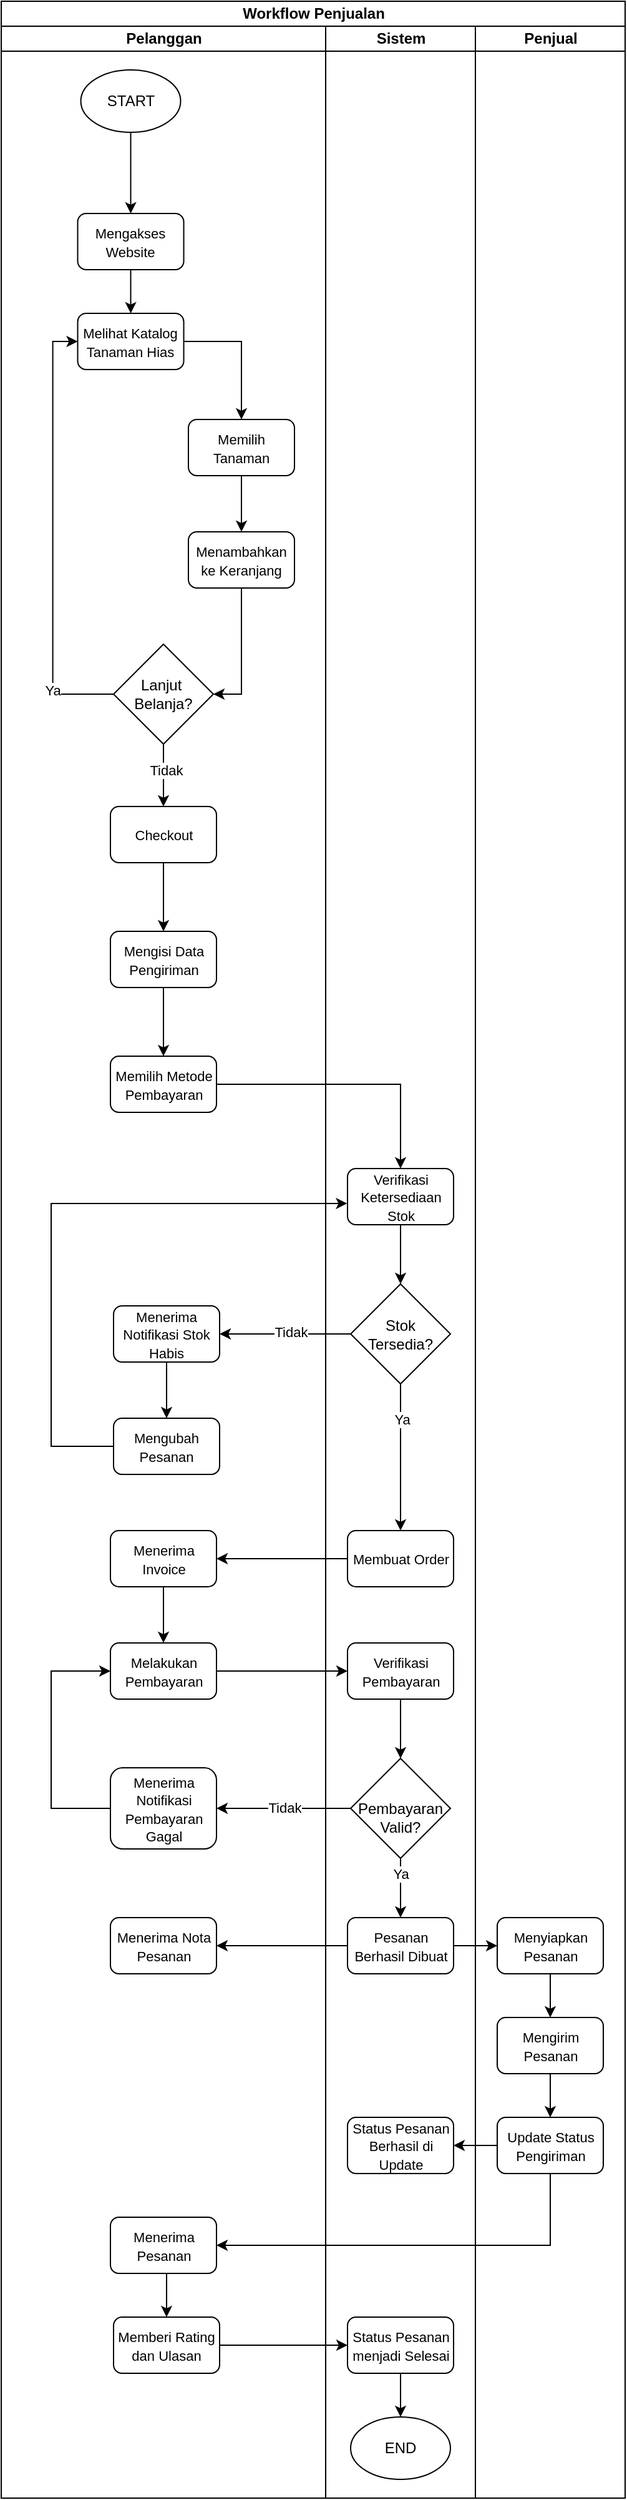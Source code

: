 <mxfile version="26.3.0">
  <diagram name="Page-1" id="W5e96Fal64FUyldFSSKt">
    <mxGraphModel dx="541" dy="512" grid="1" gridSize="10" guides="1" tooltips="1" connect="1" arrows="1" fold="1" page="1" pageScale="1" pageWidth="827" pageHeight="1169" math="0" shadow="0">
      <root>
        <mxCell id="0" />
        <mxCell id="1" parent="0" />
        <mxCell id="17p4rllL8ngChfZECeuH-1" value="Workflow Penjualan" style="swimlane;childLayout=stackLayout;resizeParent=1;resizeParentMax=0;startSize=20;html=1;" parent="1" vertex="1">
          <mxGeometry x="250.0" y="105" width="500" height="2000" as="geometry">
            <mxRectangle x="230.0" y="140" width="60" height="30" as="alternateBounds" />
          </mxGeometry>
        </mxCell>
        <mxCell id="17p4rllL8ngChfZECeuH-2" value="Pelanggan" style="swimlane;startSize=20;html=1;" parent="17p4rllL8ngChfZECeuH-1" vertex="1">
          <mxGeometry y="20" width="260" height="1980" as="geometry" />
        </mxCell>
        <mxCell id="17p4rllL8ngChfZECeuH-18" style="edgeStyle=orthogonalEdgeStyle;rounded=0;orthogonalLoop=1;jettySize=auto;html=1;exitX=0.5;exitY=1;exitDx=0;exitDy=0;entryX=0.5;entryY=0;entryDx=0;entryDy=0;" parent="17p4rllL8ngChfZECeuH-2" source="17p4rllL8ngChfZECeuH-6" target="17p4rllL8ngChfZECeuH-7" edge="1">
          <mxGeometry relative="1" as="geometry" />
        </mxCell>
        <mxCell id="17p4rllL8ngChfZECeuH-6" value="START" style="ellipse;whiteSpace=wrap;html=1;" parent="17p4rllL8ngChfZECeuH-2" vertex="1">
          <mxGeometry x="63.76" y="35" width="80" height="50" as="geometry" />
        </mxCell>
        <mxCell id="17p4rllL8ngChfZECeuH-7" value="&lt;font style=&quot;font-size: 11px;&quot;&gt;Mengakses Website&lt;/font&gt;" style="rounded=1;whiteSpace=wrap;html=1;" parent="17p4rllL8ngChfZECeuH-2" vertex="1">
          <mxGeometry x="61.26" y="150" width="85" height="45" as="geometry" />
        </mxCell>
        <mxCell id="Ji_sPaUK6hrwkv3zHSvW-4" value="" style="edgeStyle=orthogonalEdgeStyle;rounded=0;orthogonalLoop=1;jettySize=auto;html=1;exitX=0.5;exitY=1;exitDx=0;exitDy=0;entryX=0.5;entryY=0;entryDx=0;entryDy=0;" edge="1" parent="17p4rllL8ngChfZECeuH-2" source="17p4rllL8ngChfZECeuH-7" target="Ji_sPaUK6hrwkv3zHSvW-3">
          <mxGeometry relative="1" as="geometry">
            <mxPoint x="353.76" y="290" as="sourcePoint" />
            <mxPoint x="351.76" y="415" as="targetPoint" />
          </mxGeometry>
        </mxCell>
        <mxCell id="Ji_sPaUK6hrwkv3zHSvW-15" style="edgeStyle=orthogonalEdgeStyle;rounded=0;orthogonalLoop=1;jettySize=auto;html=1;exitX=1;exitY=0.5;exitDx=0;exitDy=0;" edge="1" parent="17p4rllL8ngChfZECeuH-2" source="Ji_sPaUK6hrwkv3zHSvW-3" target="Ji_sPaUK6hrwkv3zHSvW-5">
          <mxGeometry relative="1" as="geometry">
            <mxPoint x="183.76" y="252.655" as="targetPoint" />
          </mxGeometry>
        </mxCell>
        <mxCell id="Ji_sPaUK6hrwkv3zHSvW-3" value="&lt;font style=&quot;font-size: 11px;&quot;&gt;Melihat Katalog Tanaman Hias&lt;/font&gt;" style="rounded=1;whiteSpace=wrap;html=1;" vertex="1" parent="17p4rllL8ngChfZECeuH-2">
          <mxGeometry x="61.26" y="230" width="85" height="45" as="geometry" />
        </mxCell>
        <mxCell id="Ji_sPaUK6hrwkv3zHSvW-16" style="edgeStyle=orthogonalEdgeStyle;rounded=0;orthogonalLoop=1;jettySize=auto;html=1;" edge="1" parent="17p4rllL8ngChfZECeuH-2" source="Ji_sPaUK6hrwkv3zHSvW-5" target="Ji_sPaUK6hrwkv3zHSvW-6">
          <mxGeometry relative="1" as="geometry" />
        </mxCell>
        <mxCell id="Ji_sPaUK6hrwkv3zHSvW-5" value="&lt;font style=&quot;font-size: 11px;&quot;&gt;Memilih Tanaman&lt;/font&gt;" style="rounded=1;whiteSpace=wrap;html=1;" vertex="1" parent="17p4rllL8ngChfZECeuH-2">
          <mxGeometry x="150" y="315" width="85" height="45" as="geometry" />
        </mxCell>
        <mxCell id="Ji_sPaUK6hrwkv3zHSvW-17" style="edgeStyle=orthogonalEdgeStyle;rounded=0;orthogonalLoop=1;jettySize=auto;html=1;exitX=0.5;exitY=1;exitDx=0;exitDy=0;entryX=1;entryY=0.5;entryDx=0;entryDy=0;" edge="1" parent="17p4rllL8ngChfZECeuH-2" source="Ji_sPaUK6hrwkv3zHSvW-6" target="Ji_sPaUK6hrwkv3zHSvW-7">
          <mxGeometry relative="1" as="geometry">
            <mxPoint x="176.553" y="545" as="targetPoint" />
          </mxGeometry>
        </mxCell>
        <mxCell id="Ji_sPaUK6hrwkv3zHSvW-6" value="&lt;font style=&quot;font-size: 11px;&quot;&gt;Menambahkan ke Keranjang&lt;/font&gt;" style="rounded=1;whiteSpace=wrap;html=1;" vertex="1" parent="17p4rllL8ngChfZECeuH-2">
          <mxGeometry x="150" y="405" width="85" height="45" as="geometry" />
        </mxCell>
        <mxCell id="Ji_sPaUK6hrwkv3zHSvW-18" style="edgeStyle=orthogonalEdgeStyle;rounded=0;orthogonalLoop=1;jettySize=auto;html=1;entryX=0;entryY=0.5;entryDx=0;entryDy=0;exitX=0;exitY=0.5;exitDx=0;exitDy=0;" edge="1" parent="17p4rllL8ngChfZECeuH-2" source="Ji_sPaUK6hrwkv3zHSvW-7" target="Ji_sPaUK6hrwkv3zHSvW-3">
          <mxGeometry relative="1" as="geometry">
            <mxPoint x="23.76" y="245" as="targetPoint" />
          </mxGeometry>
        </mxCell>
        <mxCell id="Ji_sPaUK6hrwkv3zHSvW-19" value="Ya" style="edgeLabel;html=1;align=center;verticalAlign=middle;resizable=0;points=[];" vertex="1" connectable="0" parent="Ji_sPaUK6hrwkv3zHSvW-18">
          <mxGeometry x="-0.703" y="1" relative="1" as="geometry">
            <mxPoint as="offset" />
          </mxGeometry>
        </mxCell>
        <mxCell id="Ji_sPaUK6hrwkv3zHSvW-20" style="edgeStyle=orthogonalEdgeStyle;rounded=0;orthogonalLoop=1;jettySize=auto;html=1;exitX=0.5;exitY=1;exitDx=0;exitDy=0;" edge="1" parent="17p4rllL8ngChfZECeuH-2" source="Ji_sPaUK6hrwkv3zHSvW-7" target="Ji_sPaUK6hrwkv3zHSvW-8">
          <mxGeometry relative="1" as="geometry" />
        </mxCell>
        <mxCell id="Ji_sPaUK6hrwkv3zHSvW-21" value="Tidak" style="edgeLabel;html=1;align=center;verticalAlign=middle;resizable=0;points=[];" vertex="1" connectable="0" parent="Ji_sPaUK6hrwkv3zHSvW-20">
          <mxGeometry x="-0.183" y="2" relative="1" as="geometry">
            <mxPoint as="offset" />
          </mxGeometry>
        </mxCell>
        <mxCell id="Ji_sPaUK6hrwkv3zHSvW-7" value="Lanjut&amp;nbsp;&lt;div&gt;Belanja?&lt;/div&gt;" style="rhombus;whiteSpace=wrap;html=1;" vertex="1" parent="17p4rllL8ngChfZECeuH-2">
          <mxGeometry x="90.0" y="495" width="80" height="80" as="geometry" />
        </mxCell>
        <mxCell id="Ji_sPaUK6hrwkv3zHSvW-22" style="edgeStyle=orthogonalEdgeStyle;rounded=0;orthogonalLoop=1;jettySize=auto;html=1;exitX=0.5;exitY=1;exitDx=0;exitDy=0;" edge="1" parent="17p4rllL8ngChfZECeuH-2" source="Ji_sPaUK6hrwkv3zHSvW-8" target="Ji_sPaUK6hrwkv3zHSvW-9">
          <mxGeometry relative="1" as="geometry" />
        </mxCell>
        <mxCell id="Ji_sPaUK6hrwkv3zHSvW-8" value="&lt;span style=&quot;font-size: 11px;&quot;&gt;Checkout&lt;/span&gt;" style="rounded=1;whiteSpace=wrap;html=1;" vertex="1" parent="17p4rllL8ngChfZECeuH-2">
          <mxGeometry x="87.5" y="625" width="85" height="45" as="geometry" />
        </mxCell>
        <mxCell id="Ji_sPaUK6hrwkv3zHSvW-23" style="edgeStyle=orthogonalEdgeStyle;rounded=0;orthogonalLoop=1;jettySize=auto;html=1;exitX=0.5;exitY=1;exitDx=0;exitDy=0;entryX=0.5;entryY=0;entryDx=0;entryDy=0;" edge="1" parent="17p4rllL8ngChfZECeuH-2" source="Ji_sPaUK6hrwkv3zHSvW-9" target="Ji_sPaUK6hrwkv3zHSvW-10">
          <mxGeometry relative="1" as="geometry" />
        </mxCell>
        <mxCell id="Ji_sPaUK6hrwkv3zHSvW-9" value="&lt;span style=&quot;font-size: 11px;&quot;&gt;Mengisi Data Pengiriman&lt;/span&gt;" style="rounded=1;whiteSpace=wrap;html=1;" vertex="1" parent="17p4rllL8ngChfZECeuH-2">
          <mxGeometry x="87.5" y="725" width="85" height="45" as="geometry" />
        </mxCell>
        <mxCell id="Ji_sPaUK6hrwkv3zHSvW-10" value="&lt;span style=&quot;font-size: 11px;&quot;&gt;Memilih Metode Pembayaran&lt;/span&gt;" style="rounded=1;whiteSpace=wrap;html=1;" vertex="1" parent="17p4rllL8ngChfZECeuH-2">
          <mxGeometry x="87.5" y="825" width="85" height="45" as="geometry" />
        </mxCell>
        <mxCell id="Ji_sPaUK6hrwkv3zHSvW-27" style="edgeStyle=orthogonalEdgeStyle;rounded=0;orthogonalLoop=1;jettySize=auto;html=1;exitX=0.5;exitY=1;exitDx=0;exitDy=0;entryX=0.5;entryY=0;entryDx=0;entryDy=0;" edge="1" parent="17p4rllL8ngChfZECeuH-2" source="Ji_sPaUK6hrwkv3zHSvW-13" target="Ji_sPaUK6hrwkv3zHSvW-14">
          <mxGeometry relative="1" as="geometry" />
        </mxCell>
        <mxCell id="Ji_sPaUK6hrwkv3zHSvW-13" value="&lt;span style=&quot;font-size: 11px;&quot;&gt;Menerima Notifikasi Stok Habis&lt;/span&gt;" style="rounded=1;whiteSpace=wrap;html=1;" vertex="1" parent="17p4rllL8ngChfZECeuH-2">
          <mxGeometry x="90" y="1025" width="85" height="45" as="geometry" />
        </mxCell>
        <mxCell id="Ji_sPaUK6hrwkv3zHSvW-14" value="&lt;span style=&quot;font-size: 11px;&quot;&gt;Mengubah Pesanan&lt;/span&gt;" style="rounded=1;whiteSpace=wrap;html=1;" vertex="1" parent="17p4rllL8ngChfZECeuH-2">
          <mxGeometry x="90" y="1115" width="85" height="45" as="geometry" />
        </mxCell>
        <mxCell id="Ji_sPaUK6hrwkv3zHSvW-39" style="edgeStyle=orthogonalEdgeStyle;rounded=0;orthogonalLoop=1;jettySize=auto;html=1;exitX=0.5;exitY=1;exitDx=0;exitDy=0;entryX=0.5;entryY=0;entryDx=0;entryDy=0;" edge="1" parent="17p4rllL8ngChfZECeuH-2" source="Ji_sPaUK6hrwkv3zHSvW-34" target="Ji_sPaUK6hrwkv3zHSvW-38">
          <mxGeometry relative="1" as="geometry" />
        </mxCell>
        <mxCell id="Ji_sPaUK6hrwkv3zHSvW-34" value="&lt;span style=&quot;font-size: 11px;&quot;&gt;Menerima Invoice&lt;/span&gt;" style="rounded=1;whiteSpace=wrap;html=1;" vertex="1" parent="17p4rllL8ngChfZECeuH-2">
          <mxGeometry x="87.5" y="1205" width="85" height="45" as="geometry" />
        </mxCell>
        <mxCell id="Ji_sPaUK6hrwkv3zHSvW-38" value="&lt;span style=&quot;font-size: 11px;&quot;&gt;Melakukan Pembayaran&lt;/span&gt;" style="rounded=1;whiteSpace=wrap;html=1;" vertex="1" parent="17p4rllL8ngChfZECeuH-2">
          <mxGeometry x="87.5" y="1295" width="85" height="45" as="geometry" />
        </mxCell>
        <mxCell id="Ji_sPaUK6hrwkv3zHSvW-46" style="edgeStyle=orthogonalEdgeStyle;rounded=0;orthogonalLoop=1;jettySize=auto;html=1;entryX=0;entryY=0.5;entryDx=0;entryDy=0;exitX=0;exitY=0.5;exitDx=0;exitDy=0;" edge="1" parent="17p4rllL8ngChfZECeuH-2" source="Ji_sPaUK6hrwkv3zHSvW-44" target="Ji_sPaUK6hrwkv3zHSvW-38">
          <mxGeometry relative="1" as="geometry">
            <mxPoint x="40.0" y="1315" as="targetPoint" />
            <Array as="points">
              <mxPoint x="40" y="1427" />
              <mxPoint x="40" y="1317" />
            </Array>
          </mxGeometry>
        </mxCell>
        <mxCell id="Ji_sPaUK6hrwkv3zHSvW-44" value="&lt;span style=&quot;font-size: 11px;&quot;&gt;Menerima Notifikasi Pembayaran Gagal&lt;/span&gt;" style="rounded=1;whiteSpace=wrap;html=1;" vertex="1" parent="17p4rllL8ngChfZECeuH-2">
          <mxGeometry x="87.5" y="1395" width="85" height="65" as="geometry" />
        </mxCell>
        <mxCell id="Ji_sPaUK6hrwkv3zHSvW-48" value="&lt;span style=&quot;font-size: 11px;&quot;&gt;Menerima Nota Pesanan&lt;/span&gt;" style="rounded=1;whiteSpace=wrap;html=1;" vertex="1" parent="17p4rllL8ngChfZECeuH-2">
          <mxGeometry x="87.5" y="1515" width="85" height="45" as="geometry" />
        </mxCell>
        <mxCell id="Ji_sPaUK6hrwkv3zHSvW-63" style="edgeStyle=orthogonalEdgeStyle;rounded=0;orthogonalLoop=1;jettySize=auto;html=1;exitX=0.5;exitY=1;exitDx=0;exitDy=0;entryX=0.5;entryY=0;entryDx=0;entryDy=0;" edge="1" parent="17p4rllL8ngChfZECeuH-2" source="Ji_sPaUK6hrwkv3zHSvW-61" target="Ji_sPaUK6hrwkv3zHSvW-60">
          <mxGeometry relative="1" as="geometry" />
        </mxCell>
        <mxCell id="Ji_sPaUK6hrwkv3zHSvW-61" value="&lt;span style=&quot;font-size: 11px;&quot;&gt;Menerima Pesanan&lt;/span&gt;" style="rounded=1;whiteSpace=wrap;html=1;" vertex="1" parent="17p4rllL8ngChfZECeuH-2">
          <mxGeometry x="87.5" y="1755" width="85" height="45" as="geometry" />
        </mxCell>
        <mxCell id="Ji_sPaUK6hrwkv3zHSvW-60" value="&lt;span style=&quot;font-size: 11px;&quot;&gt;Memberi Rating dan Ulasan&lt;/span&gt;" style="rounded=1;whiteSpace=wrap;html=1;" vertex="1" parent="17p4rllL8ngChfZECeuH-2">
          <mxGeometry x="90" y="1835" width="85" height="45" as="geometry" />
        </mxCell>
        <mxCell id="Ji_sPaUK6hrwkv3zHSvW-2" value="Sistem" style="swimlane;startSize=20;html=1;" vertex="1" parent="17p4rllL8ngChfZECeuH-1">
          <mxGeometry x="260" y="20" width="120" height="1980" as="geometry" />
        </mxCell>
        <mxCell id="Ji_sPaUK6hrwkv3zHSvW-35" style="edgeStyle=orthogonalEdgeStyle;rounded=0;orthogonalLoop=1;jettySize=auto;html=1;exitX=0.5;exitY=1;exitDx=0;exitDy=0;entryX=0.5;entryY=0;entryDx=0;entryDy=0;" edge="1" parent="Ji_sPaUK6hrwkv3zHSvW-2" source="Ji_sPaUK6hrwkv3zHSvW-11" target="Ji_sPaUK6hrwkv3zHSvW-33">
          <mxGeometry relative="1" as="geometry" />
        </mxCell>
        <mxCell id="Ji_sPaUK6hrwkv3zHSvW-36" value="Ya" style="edgeLabel;html=1;align=center;verticalAlign=middle;resizable=0;points=[];" vertex="1" connectable="0" parent="Ji_sPaUK6hrwkv3zHSvW-35">
          <mxGeometry x="-0.513" y="1" relative="1" as="geometry">
            <mxPoint as="offset" />
          </mxGeometry>
        </mxCell>
        <mxCell id="Ji_sPaUK6hrwkv3zHSvW-11" value="Stok Tersedia?" style="rhombus;whiteSpace=wrap;html=1;" vertex="1" parent="Ji_sPaUK6hrwkv3zHSvW-2">
          <mxGeometry x="20.0" y="1007.5" width="80" height="80" as="geometry" />
        </mxCell>
        <mxCell id="Ji_sPaUK6hrwkv3zHSvW-25" style="edgeStyle=orthogonalEdgeStyle;rounded=0;orthogonalLoop=1;jettySize=auto;html=1;exitX=0.5;exitY=1;exitDx=0;exitDy=0;entryX=0.5;entryY=0;entryDx=0;entryDy=0;" edge="1" parent="Ji_sPaUK6hrwkv3zHSvW-2" source="Ji_sPaUK6hrwkv3zHSvW-12" target="Ji_sPaUK6hrwkv3zHSvW-11">
          <mxGeometry relative="1" as="geometry" />
        </mxCell>
        <mxCell id="Ji_sPaUK6hrwkv3zHSvW-12" value="&lt;span style=&quot;font-size: 11px;&quot;&gt;Verifikasi Ketersediaan Stok&lt;/span&gt;" style="rounded=1;whiteSpace=wrap;html=1;" vertex="1" parent="Ji_sPaUK6hrwkv3zHSvW-2">
          <mxGeometry x="17.5" y="915" width="85" height="45" as="geometry" />
        </mxCell>
        <mxCell id="Ji_sPaUK6hrwkv3zHSvW-33" value="&lt;span style=&quot;font-size: 11px;&quot;&gt;Membuat Order&lt;/span&gt;" style="rounded=1;whiteSpace=wrap;html=1;" vertex="1" parent="Ji_sPaUK6hrwkv3zHSvW-2">
          <mxGeometry x="17.5" y="1205" width="85" height="45" as="geometry" />
        </mxCell>
        <mxCell id="Ji_sPaUK6hrwkv3zHSvW-43" style="edgeStyle=orthogonalEdgeStyle;rounded=0;orthogonalLoop=1;jettySize=auto;html=1;entryX=0.5;entryY=0;entryDx=0;entryDy=0;" edge="1" parent="Ji_sPaUK6hrwkv3zHSvW-2" source="Ji_sPaUK6hrwkv3zHSvW-40" target="Ji_sPaUK6hrwkv3zHSvW-42">
          <mxGeometry relative="1" as="geometry" />
        </mxCell>
        <mxCell id="Ji_sPaUK6hrwkv3zHSvW-40" value="&lt;span style=&quot;font-size: 11px;&quot;&gt;Verifikasi Pembayaran&lt;/span&gt;" style="rounded=1;whiteSpace=wrap;html=1;" vertex="1" parent="Ji_sPaUK6hrwkv3zHSvW-2">
          <mxGeometry x="17.5" y="1295" width="85" height="45" as="geometry" />
        </mxCell>
        <mxCell id="Ji_sPaUK6hrwkv3zHSvW-51" style="edgeStyle=orthogonalEdgeStyle;rounded=0;orthogonalLoop=1;jettySize=auto;html=1;exitX=0.5;exitY=1;exitDx=0;exitDy=0;entryX=0.5;entryY=0;entryDx=0;entryDy=0;" edge="1" parent="Ji_sPaUK6hrwkv3zHSvW-2" source="Ji_sPaUK6hrwkv3zHSvW-42" target="Ji_sPaUK6hrwkv3zHSvW-49">
          <mxGeometry relative="1" as="geometry" />
        </mxCell>
        <mxCell id="Ji_sPaUK6hrwkv3zHSvW-68" value="Ya" style="edgeLabel;html=1;align=center;verticalAlign=middle;resizable=0;points=[];" vertex="1" connectable="0" parent="Ji_sPaUK6hrwkv3zHSvW-51">
          <mxGeometry x="-0.464" relative="1" as="geometry">
            <mxPoint as="offset" />
          </mxGeometry>
        </mxCell>
        <mxCell id="Ji_sPaUK6hrwkv3zHSvW-42" value="&lt;div&gt;&lt;font&gt;&lt;br&gt;&lt;/font&gt;&lt;/div&gt;&lt;font&gt;Pembayaran Valid?&lt;/font&gt;" style="rhombus;whiteSpace=wrap;html=1;" vertex="1" parent="Ji_sPaUK6hrwkv3zHSvW-2">
          <mxGeometry x="20.0" y="1387.5" width="80" height="80" as="geometry" />
        </mxCell>
        <mxCell id="Ji_sPaUK6hrwkv3zHSvW-49" value="&lt;span style=&quot;font-size: 11px;&quot;&gt;Pesanan Berhasil Dibuat&lt;/span&gt;" style="rounded=1;whiteSpace=wrap;html=1;" vertex="1" parent="Ji_sPaUK6hrwkv3zHSvW-2">
          <mxGeometry x="17.5" y="1515" width="85" height="45" as="geometry" />
        </mxCell>
        <mxCell id="Ji_sPaUK6hrwkv3zHSvW-58" value="&lt;span style=&quot;font-size: 11px;&quot;&gt;Status Pesanan Berhasil di Update&lt;/span&gt;" style="rounded=1;whiteSpace=wrap;html=1;" vertex="1" parent="Ji_sPaUK6hrwkv3zHSvW-2">
          <mxGeometry x="17.5" y="1675" width="85" height="45" as="geometry" />
        </mxCell>
        <mxCell id="Ji_sPaUK6hrwkv3zHSvW-67" style="edgeStyle=orthogonalEdgeStyle;rounded=0;orthogonalLoop=1;jettySize=auto;html=1;exitX=0.5;exitY=1;exitDx=0;exitDy=0;entryX=0.5;entryY=0;entryDx=0;entryDy=0;" edge="1" parent="Ji_sPaUK6hrwkv3zHSvW-2" source="Ji_sPaUK6hrwkv3zHSvW-64" target="Ji_sPaUK6hrwkv3zHSvW-66">
          <mxGeometry relative="1" as="geometry" />
        </mxCell>
        <mxCell id="Ji_sPaUK6hrwkv3zHSvW-64" value="&lt;span style=&quot;font-size: 11px;&quot;&gt;Status Pesanan menjadi Selesai&lt;/span&gt;" style="rounded=1;whiteSpace=wrap;html=1;" vertex="1" parent="Ji_sPaUK6hrwkv3zHSvW-2">
          <mxGeometry x="17.5" y="1835" width="85" height="45" as="geometry" />
        </mxCell>
        <mxCell id="Ji_sPaUK6hrwkv3zHSvW-66" value="END" style="ellipse;whiteSpace=wrap;html=1;" vertex="1" parent="Ji_sPaUK6hrwkv3zHSvW-2">
          <mxGeometry x="20" y="1915" width="80" height="50" as="geometry" />
        </mxCell>
        <mxCell id="17p4rllL8ngChfZECeuH-3" value="Penjual" style="swimlane;startSize=20;html=1;" parent="17p4rllL8ngChfZECeuH-1" vertex="1">
          <mxGeometry x="380" y="20" width="120" height="1980" as="geometry" />
        </mxCell>
        <mxCell id="Ji_sPaUK6hrwkv3zHSvW-55" style="edgeStyle=orthogonalEdgeStyle;rounded=0;orthogonalLoop=1;jettySize=auto;html=1;exitX=0.5;exitY=1;exitDx=0;exitDy=0;entryX=0.5;entryY=0;entryDx=0;entryDy=0;" edge="1" parent="17p4rllL8ngChfZECeuH-3" source="Ji_sPaUK6hrwkv3zHSvW-52" target="Ji_sPaUK6hrwkv3zHSvW-54">
          <mxGeometry relative="1" as="geometry" />
        </mxCell>
        <mxCell id="Ji_sPaUK6hrwkv3zHSvW-52" value="&lt;span style=&quot;font-size: 11px;&quot;&gt;Menyiapkan Pesanan&lt;/span&gt;" style="rounded=1;whiteSpace=wrap;html=1;" vertex="1" parent="17p4rllL8ngChfZECeuH-3">
          <mxGeometry x="17.5" y="1515" width="85" height="45" as="geometry" />
        </mxCell>
        <mxCell id="Ji_sPaUK6hrwkv3zHSvW-57" style="edgeStyle=orthogonalEdgeStyle;rounded=0;orthogonalLoop=1;jettySize=auto;html=1;exitX=0.5;exitY=1;exitDx=0;exitDy=0;entryX=0.5;entryY=0;entryDx=0;entryDy=0;" edge="1" parent="17p4rllL8ngChfZECeuH-3" source="Ji_sPaUK6hrwkv3zHSvW-54" target="Ji_sPaUK6hrwkv3zHSvW-56">
          <mxGeometry relative="1" as="geometry" />
        </mxCell>
        <mxCell id="Ji_sPaUK6hrwkv3zHSvW-54" value="&lt;span style=&quot;font-size: 11px;&quot;&gt;Mengirim Pesanan&lt;/span&gt;" style="rounded=1;whiteSpace=wrap;html=1;" vertex="1" parent="17p4rllL8ngChfZECeuH-3">
          <mxGeometry x="17.5" y="1595" width="85" height="45" as="geometry" />
        </mxCell>
        <mxCell id="Ji_sPaUK6hrwkv3zHSvW-56" value="&lt;span style=&quot;font-size: 11px;&quot;&gt;Update Status Pengiriman&lt;/span&gt;" style="rounded=1;whiteSpace=wrap;html=1;" vertex="1" parent="17p4rllL8ngChfZECeuH-3">
          <mxGeometry x="17.5" y="1675" width="85" height="45" as="geometry" />
        </mxCell>
        <mxCell id="Ji_sPaUK6hrwkv3zHSvW-24" style="edgeStyle=orthogonalEdgeStyle;rounded=0;orthogonalLoop=1;jettySize=auto;html=1;exitX=1;exitY=0.5;exitDx=0;exitDy=0;entryX=0.5;entryY=0;entryDx=0;entryDy=0;" edge="1" parent="17p4rllL8ngChfZECeuH-1" source="Ji_sPaUK6hrwkv3zHSvW-10" target="Ji_sPaUK6hrwkv3zHSvW-12">
          <mxGeometry relative="1" as="geometry">
            <mxPoint x="330.0" y="867.828" as="targetPoint" />
          </mxGeometry>
        </mxCell>
        <mxCell id="Ji_sPaUK6hrwkv3zHSvW-29" style="edgeStyle=orthogonalEdgeStyle;rounded=0;orthogonalLoop=1;jettySize=auto;html=1;exitX=0;exitY=0.5;exitDx=0;exitDy=0;entryX=-0.003;entryY=0.622;entryDx=0;entryDy=0;entryPerimeter=0;" edge="1" parent="17p4rllL8ngChfZECeuH-1" source="Ji_sPaUK6hrwkv3zHSvW-14" target="Ji_sPaUK6hrwkv3zHSvW-12">
          <mxGeometry relative="1" as="geometry">
            <mxPoint x="40.0" y="935" as="targetPoint" />
            <Array as="points">
              <mxPoint x="40" y="1157" />
              <mxPoint x="40" y="963" />
            </Array>
          </mxGeometry>
        </mxCell>
        <mxCell id="Ji_sPaUK6hrwkv3zHSvW-30" style="edgeStyle=orthogonalEdgeStyle;rounded=0;orthogonalLoop=1;jettySize=auto;html=1;exitX=0;exitY=0.5;exitDx=0;exitDy=0;" edge="1" parent="17p4rllL8ngChfZECeuH-1" source="Ji_sPaUK6hrwkv3zHSvW-11" target="Ji_sPaUK6hrwkv3zHSvW-13">
          <mxGeometry relative="1" as="geometry" />
        </mxCell>
        <mxCell id="Ji_sPaUK6hrwkv3zHSvW-32" value="Tidak" style="edgeLabel;html=1;align=center;verticalAlign=middle;resizable=0;points=[];" vertex="1" connectable="0" parent="Ji_sPaUK6hrwkv3zHSvW-30">
          <mxGeometry x="-0.081" y="-2" relative="1" as="geometry">
            <mxPoint as="offset" />
          </mxGeometry>
        </mxCell>
        <mxCell id="Ji_sPaUK6hrwkv3zHSvW-37" style="edgeStyle=orthogonalEdgeStyle;rounded=0;orthogonalLoop=1;jettySize=auto;html=1;exitX=0;exitY=0.5;exitDx=0;exitDy=0;entryX=1;entryY=0.5;entryDx=0;entryDy=0;" edge="1" parent="17p4rllL8ngChfZECeuH-1" source="Ji_sPaUK6hrwkv3zHSvW-33" target="Ji_sPaUK6hrwkv3zHSvW-34">
          <mxGeometry relative="1" as="geometry" />
        </mxCell>
        <mxCell id="Ji_sPaUK6hrwkv3zHSvW-41" style="edgeStyle=orthogonalEdgeStyle;rounded=0;orthogonalLoop=1;jettySize=auto;html=1;exitX=1;exitY=0.5;exitDx=0;exitDy=0;entryX=0;entryY=0.5;entryDx=0;entryDy=0;" edge="1" parent="17p4rllL8ngChfZECeuH-1" source="Ji_sPaUK6hrwkv3zHSvW-38" target="Ji_sPaUK6hrwkv3zHSvW-40">
          <mxGeometry relative="1" as="geometry" />
        </mxCell>
        <mxCell id="Ji_sPaUK6hrwkv3zHSvW-45" style="edgeStyle=orthogonalEdgeStyle;rounded=0;orthogonalLoop=1;jettySize=auto;html=1;exitX=0;exitY=0.5;exitDx=0;exitDy=0;" edge="1" parent="17p4rllL8ngChfZECeuH-1" source="Ji_sPaUK6hrwkv3zHSvW-42" target="Ji_sPaUK6hrwkv3zHSvW-44">
          <mxGeometry relative="1" as="geometry" />
        </mxCell>
        <mxCell id="Ji_sPaUK6hrwkv3zHSvW-47" value="Tidak" style="edgeLabel;html=1;align=center;verticalAlign=middle;resizable=0;points=[];" vertex="1" connectable="0" parent="Ji_sPaUK6hrwkv3zHSvW-45">
          <mxGeometry x="-0.013" y="-1" relative="1" as="geometry">
            <mxPoint as="offset" />
          </mxGeometry>
        </mxCell>
        <mxCell id="Ji_sPaUK6hrwkv3zHSvW-50" style="edgeStyle=orthogonalEdgeStyle;rounded=0;orthogonalLoop=1;jettySize=auto;html=1;exitX=0;exitY=0.5;exitDx=0;exitDy=0;entryX=1;entryY=0.5;entryDx=0;entryDy=0;" edge="1" parent="17p4rllL8ngChfZECeuH-1" source="Ji_sPaUK6hrwkv3zHSvW-49" target="Ji_sPaUK6hrwkv3zHSvW-48">
          <mxGeometry relative="1" as="geometry" />
        </mxCell>
        <mxCell id="Ji_sPaUK6hrwkv3zHSvW-53" style="edgeStyle=orthogonalEdgeStyle;rounded=0;orthogonalLoop=1;jettySize=auto;html=1;exitX=1;exitY=0.5;exitDx=0;exitDy=0;entryX=0;entryY=0.5;entryDx=0;entryDy=0;" edge="1" parent="17p4rllL8ngChfZECeuH-1" source="Ji_sPaUK6hrwkv3zHSvW-49" target="Ji_sPaUK6hrwkv3zHSvW-52">
          <mxGeometry relative="1" as="geometry" />
        </mxCell>
        <mxCell id="Ji_sPaUK6hrwkv3zHSvW-59" style="edgeStyle=orthogonalEdgeStyle;rounded=0;orthogonalLoop=1;jettySize=auto;html=1;exitX=0;exitY=0.5;exitDx=0;exitDy=0;entryX=1;entryY=0.5;entryDx=0;entryDy=0;" edge="1" parent="17p4rllL8ngChfZECeuH-1" source="Ji_sPaUK6hrwkv3zHSvW-56" target="Ji_sPaUK6hrwkv3zHSvW-58">
          <mxGeometry relative="1" as="geometry" />
        </mxCell>
        <mxCell id="Ji_sPaUK6hrwkv3zHSvW-62" style="edgeStyle=orthogonalEdgeStyle;rounded=0;orthogonalLoop=1;jettySize=auto;html=1;exitX=0.5;exitY=1;exitDx=0;exitDy=0;entryX=1;entryY=0.5;entryDx=0;entryDy=0;" edge="1" parent="17p4rllL8ngChfZECeuH-1" source="Ji_sPaUK6hrwkv3zHSvW-56" target="Ji_sPaUK6hrwkv3zHSvW-61">
          <mxGeometry relative="1" as="geometry" />
        </mxCell>
        <mxCell id="Ji_sPaUK6hrwkv3zHSvW-65" style="edgeStyle=orthogonalEdgeStyle;rounded=0;orthogonalLoop=1;jettySize=auto;html=1;exitX=1;exitY=0.5;exitDx=0;exitDy=0;" edge="1" parent="17p4rllL8ngChfZECeuH-1" source="Ji_sPaUK6hrwkv3zHSvW-60" target="Ji_sPaUK6hrwkv3zHSvW-64">
          <mxGeometry relative="1" as="geometry" />
        </mxCell>
      </root>
    </mxGraphModel>
  </diagram>
</mxfile>
